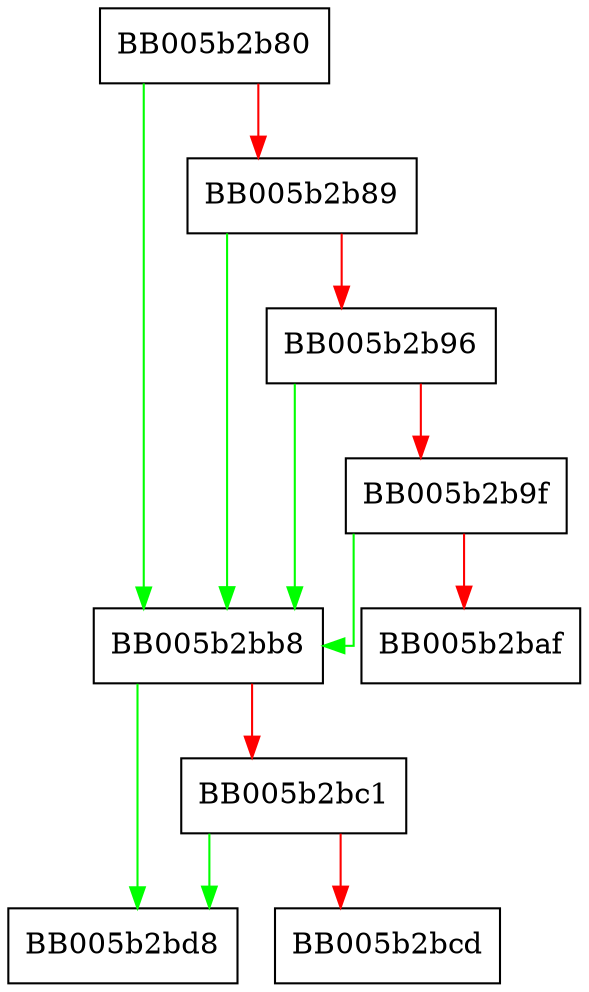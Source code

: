 digraph EVP_MD_CTX_set_params {
  node [shape="box"];
  graph [splines=ortho];
  BB005b2b80 -> BB005b2bb8 [color="green"];
  BB005b2b80 -> BB005b2b89 [color="red"];
  BB005b2b89 -> BB005b2bb8 [color="green"];
  BB005b2b89 -> BB005b2b96 [color="red"];
  BB005b2b96 -> BB005b2bb8 [color="green"];
  BB005b2b96 -> BB005b2b9f [color="red"];
  BB005b2b9f -> BB005b2bb8 [color="green"];
  BB005b2b9f -> BB005b2baf [color="red"];
  BB005b2bb8 -> BB005b2bd8 [color="green"];
  BB005b2bb8 -> BB005b2bc1 [color="red"];
  BB005b2bc1 -> BB005b2bd8 [color="green"];
  BB005b2bc1 -> BB005b2bcd [color="red"];
}